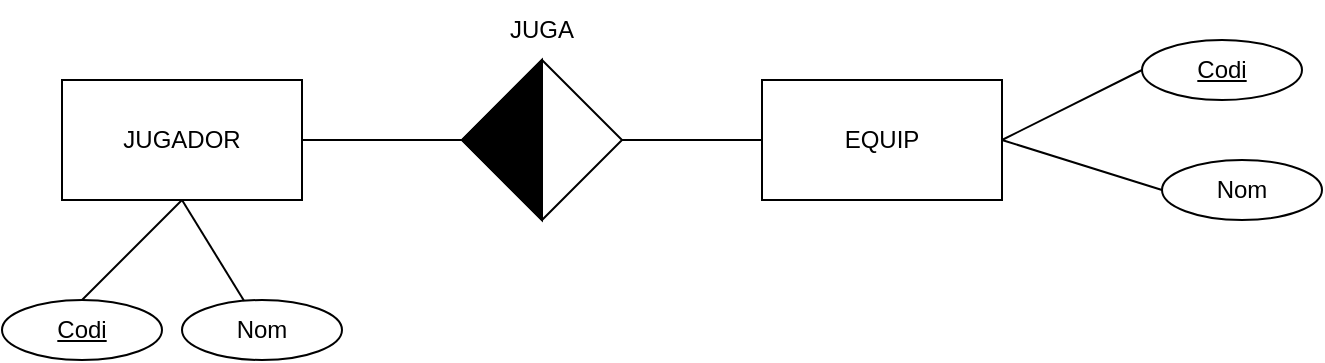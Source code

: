 <mxfile version="20.4.0" type="device"><diagram id="cnjco8A-NbtoPPWkjooW" name="Página-1"><mxGraphModel dx="782" dy="450" grid="1" gridSize="10" guides="1" tooltips="1" connect="1" arrows="1" fold="1" page="1" pageScale="1" pageWidth="827" pageHeight="1169" math="0" shadow="0"><root><mxCell id="0"/><mxCell id="1" parent="0"/><mxCell id="KP1XD4yIaFNd2wlL8jCp-1" value="JUGADOR" style="rounded=0;whiteSpace=wrap;html=1;" vertex="1" parent="1"><mxGeometry x="90" y="80" width="120" height="60" as="geometry"/></mxCell><mxCell id="KP1XD4yIaFNd2wlL8jCp-2" value="EQUIP" style="rounded=0;whiteSpace=wrap;html=1;" vertex="1" parent="1"><mxGeometry x="440" y="80" width="120" height="60" as="geometry"/></mxCell><mxCell id="KP1XD4yIaFNd2wlL8jCp-3" value="" style="rhombus;whiteSpace=wrap;html=1;" vertex="1" parent="1"><mxGeometry x="290" y="70" width="80" height="80" as="geometry"/></mxCell><mxCell id="KP1XD4yIaFNd2wlL8jCp-4" value="" style="endArrow=none;html=1;rounded=0;entryX=0;entryY=0.5;entryDx=0;entryDy=0;exitX=1;exitY=0.5;exitDx=0;exitDy=0;" edge="1" parent="1" source="KP1XD4yIaFNd2wlL8jCp-3" target="KP1XD4yIaFNd2wlL8jCp-2"><mxGeometry width="50" height="50" relative="1" as="geometry"><mxPoint x="380" y="290" as="sourcePoint"/><mxPoint x="430" y="240" as="targetPoint"/></mxGeometry></mxCell><mxCell id="KP1XD4yIaFNd2wlL8jCp-5" value="" style="endArrow=none;html=1;rounded=0;entryX=0;entryY=0.5;entryDx=0;entryDy=0;exitX=1;exitY=0.5;exitDx=0;exitDy=0;" edge="1" parent="1" source="KP1XD4yIaFNd2wlL8jCp-1" target="KP1XD4yIaFNd2wlL8jCp-3"><mxGeometry width="50" height="50" relative="1" as="geometry"><mxPoint x="380" y="290" as="sourcePoint"/><mxPoint x="430" y="240" as="targetPoint"/></mxGeometry></mxCell><mxCell id="KP1XD4yIaFNd2wlL8jCp-6" value="&lt;u&gt;Codi&lt;/u&gt;" style="ellipse;whiteSpace=wrap;html=1;" vertex="1" parent="1"><mxGeometry x="630" y="60" width="80" height="30" as="geometry"/></mxCell><mxCell id="KP1XD4yIaFNd2wlL8jCp-7" value="" style="endArrow=none;html=1;rounded=0;entryX=0;entryY=0.5;entryDx=0;entryDy=0;" edge="1" parent="1" target="KP1XD4yIaFNd2wlL8jCp-6"><mxGeometry width="50" height="50" relative="1" as="geometry"><mxPoint x="560" y="110" as="sourcePoint"/><mxPoint x="570" y="20" as="targetPoint"/></mxGeometry></mxCell><mxCell id="KP1XD4yIaFNd2wlL8jCp-8" value="Nom" style="ellipse;whiteSpace=wrap;html=1;" vertex="1" parent="1"><mxGeometry x="640" y="120" width="80" height="30" as="geometry"/></mxCell><mxCell id="KP1XD4yIaFNd2wlL8jCp-9" value="" style="endArrow=none;html=1;rounded=0;entryX=0;entryY=0.5;entryDx=0;entryDy=0;exitX=1;exitY=0.5;exitDx=0;exitDy=0;" edge="1" parent="1" target="KP1XD4yIaFNd2wlL8jCp-8" source="KP1XD4yIaFNd2wlL8jCp-2"><mxGeometry width="50" height="50" relative="1" as="geometry"><mxPoint x="570" y="170" as="sourcePoint"/><mxPoint x="580" y="80" as="targetPoint"/></mxGeometry></mxCell><mxCell id="KP1XD4yIaFNd2wlL8jCp-10" value="&lt;u&gt;Codi&lt;/u&gt;" style="ellipse;whiteSpace=wrap;html=1;" vertex="1" parent="1"><mxGeometry x="60" y="190" width="80" height="30" as="geometry"/></mxCell><mxCell id="KP1XD4yIaFNd2wlL8jCp-11" value="" style="endArrow=none;html=1;rounded=0;entryX=0.5;entryY=0;entryDx=0;entryDy=0;exitX=0.5;exitY=1;exitDx=0;exitDy=0;" edge="1" parent="1" target="KP1XD4yIaFNd2wlL8jCp-10" source="KP1XD4yIaFNd2wlL8jCp-1"><mxGeometry width="50" height="50" relative="1" as="geometry"><mxPoint x="60" y="240" as="sourcePoint"/><mxPoint x="70" y="150" as="targetPoint"/></mxGeometry></mxCell><mxCell id="KP1XD4yIaFNd2wlL8jCp-12" value="Nom" style="ellipse;whiteSpace=wrap;html=1;" vertex="1" parent="1"><mxGeometry x="150" y="190" width="80" height="30" as="geometry"/></mxCell><mxCell id="KP1XD4yIaFNd2wlL8jCp-13" value="" style="endArrow=none;html=1;rounded=0;exitX=0.5;exitY=1;exitDx=0;exitDy=0;" edge="1" parent="1" target="KP1XD4yIaFNd2wlL8jCp-12" source="KP1XD4yIaFNd2wlL8jCp-1"><mxGeometry width="50" height="50" relative="1" as="geometry"><mxPoint x="60" y="240" as="sourcePoint"/><mxPoint x="80" y="210" as="targetPoint"/></mxGeometry></mxCell><mxCell id="KP1XD4yIaFNd2wlL8jCp-14" value="" style="triangle;whiteSpace=wrap;html=1;fillColor=#000000;direction=west;" vertex="1" parent="1"><mxGeometry x="290" y="70" width="40" height="80" as="geometry"/></mxCell><mxCell id="KP1XD4yIaFNd2wlL8jCp-15" value="JUGA" style="text;html=1;strokeColor=none;fillColor=none;align=center;verticalAlign=middle;whiteSpace=wrap;rounded=0;" vertex="1" parent="1"><mxGeometry x="300" y="40" width="60" height="30" as="geometry"/></mxCell></root></mxGraphModel></diagram></mxfile>